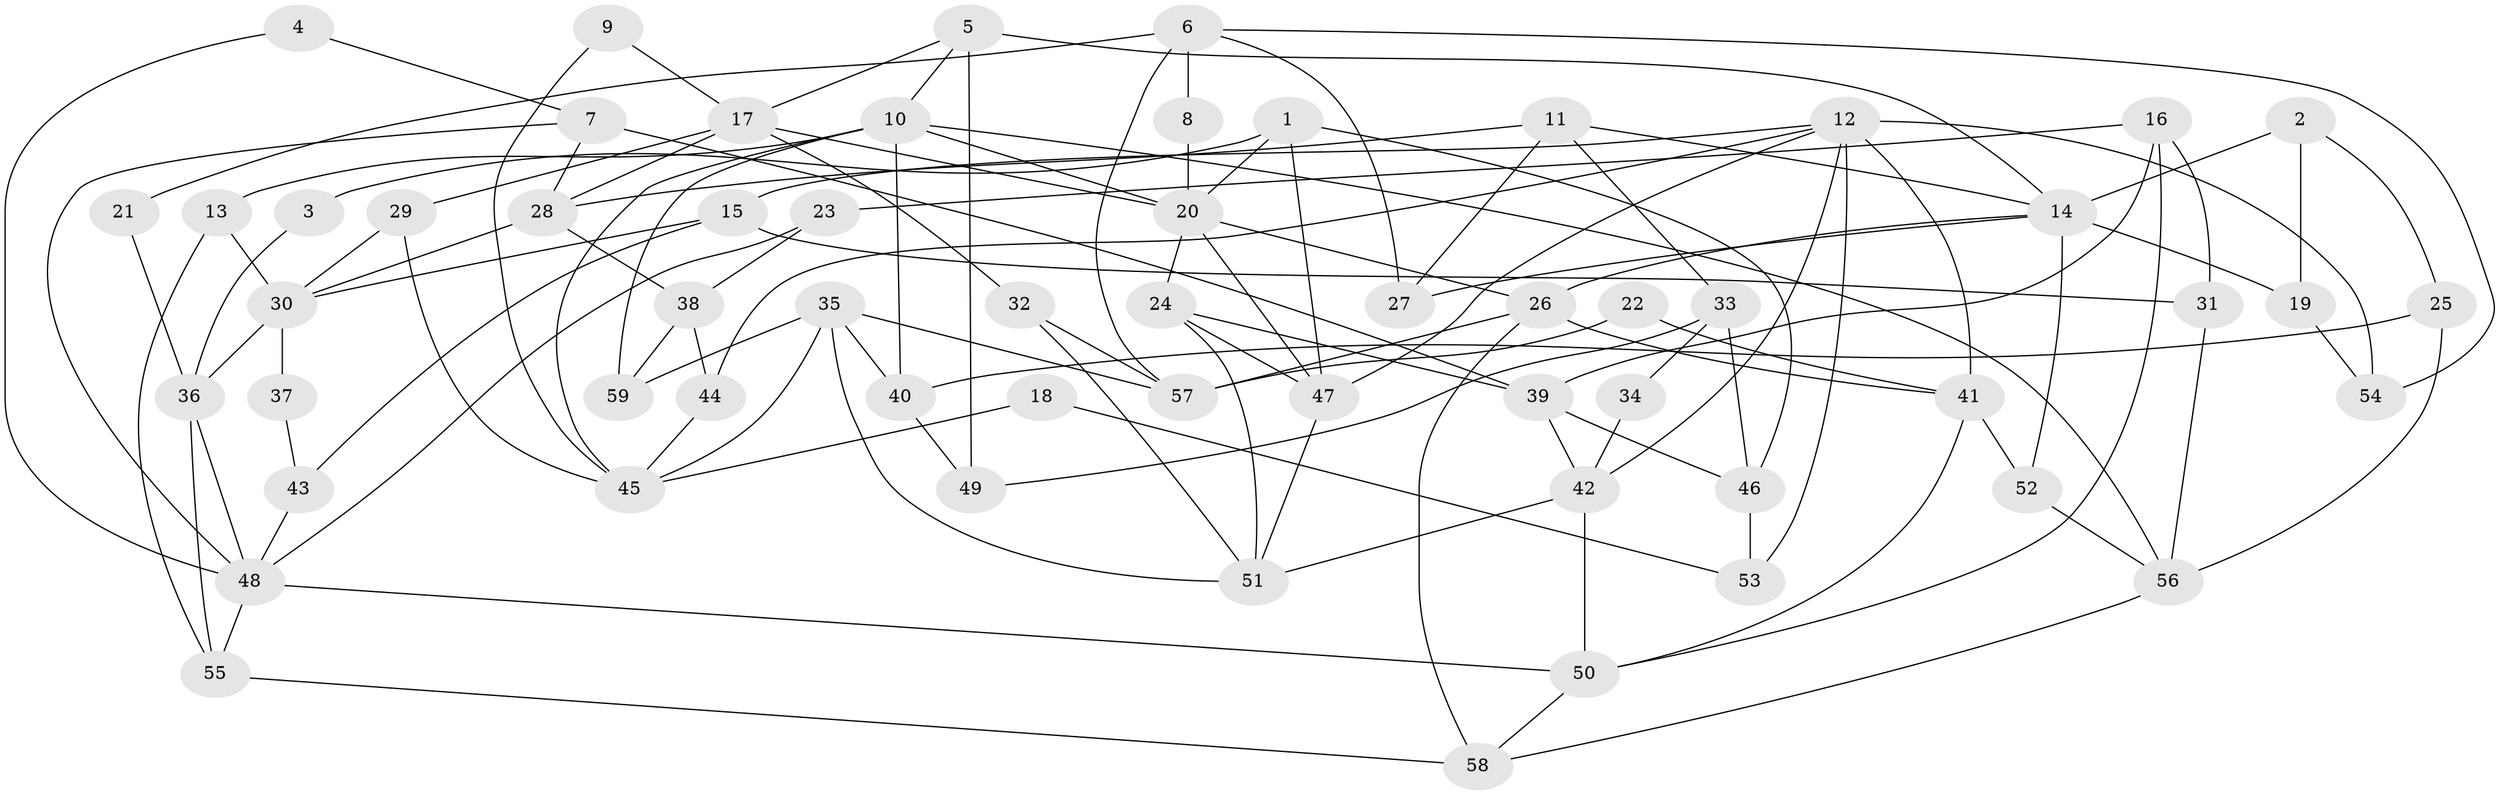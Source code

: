// coarse degree distribution, {4: 0.14285714285714285, 3: 0.2571428571428571, 5: 0.22857142857142856, 2: 0.05714285714285714, 11: 0.02857142857142857, 7: 0.2, 8: 0.05714285714285714, 9: 0.02857142857142857}
// Generated by graph-tools (version 1.1) at 2025/52/02/27/25 19:52:05]
// undirected, 59 vertices, 118 edges
graph export_dot {
graph [start="1"]
  node [color=gray90,style=filled];
  1;
  2;
  3;
  4;
  5;
  6;
  7;
  8;
  9;
  10;
  11;
  12;
  13;
  14;
  15;
  16;
  17;
  18;
  19;
  20;
  21;
  22;
  23;
  24;
  25;
  26;
  27;
  28;
  29;
  30;
  31;
  32;
  33;
  34;
  35;
  36;
  37;
  38;
  39;
  40;
  41;
  42;
  43;
  44;
  45;
  46;
  47;
  48;
  49;
  50;
  51;
  52;
  53;
  54;
  55;
  56;
  57;
  58;
  59;
  1 -- 20;
  1 -- 46;
  1 -- 3;
  1 -- 47;
  2 -- 19;
  2 -- 14;
  2 -- 25;
  3 -- 36;
  4 -- 7;
  4 -- 48;
  5 -- 17;
  5 -- 10;
  5 -- 14;
  5 -- 49;
  6 -- 57;
  6 -- 27;
  6 -- 8;
  6 -- 21;
  6 -- 54;
  7 -- 48;
  7 -- 39;
  7 -- 28;
  8 -- 20;
  9 -- 17;
  9 -- 45;
  10 -- 45;
  10 -- 20;
  10 -- 13;
  10 -- 40;
  10 -- 56;
  10 -- 59;
  11 -- 28;
  11 -- 14;
  11 -- 27;
  11 -- 33;
  12 -- 42;
  12 -- 47;
  12 -- 15;
  12 -- 41;
  12 -- 44;
  12 -- 53;
  12 -- 54;
  13 -- 55;
  13 -- 30;
  14 -- 26;
  14 -- 19;
  14 -- 27;
  14 -- 52;
  15 -- 30;
  15 -- 31;
  15 -- 43;
  16 -- 31;
  16 -- 50;
  16 -- 23;
  16 -- 39;
  17 -- 28;
  17 -- 20;
  17 -- 29;
  17 -- 32;
  18 -- 53;
  18 -- 45;
  19 -- 54;
  20 -- 47;
  20 -- 24;
  20 -- 26;
  21 -- 36;
  22 -- 41;
  22 -- 57;
  23 -- 38;
  23 -- 48;
  24 -- 39;
  24 -- 47;
  24 -- 51;
  25 -- 56;
  25 -- 40;
  26 -- 41;
  26 -- 57;
  26 -- 58;
  28 -- 38;
  28 -- 30;
  29 -- 30;
  29 -- 45;
  30 -- 36;
  30 -- 37;
  31 -- 56;
  32 -- 57;
  32 -- 51;
  33 -- 49;
  33 -- 34;
  33 -- 46;
  34 -- 42;
  35 -- 51;
  35 -- 40;
  35 -- 45;
  35 -- 57;
  35 -- 59;
  36 -- 55;
  36 -- 48;
  37 -- 43;
  38 -- 44;
  38 -- 59;
  39 -- 42;
  39 -- 46;
  40 -- 49;
  41 -- 52;
  41 -- 50;
  42 -- 50;
  42 -- 51;
  43 -- 48;
  44 -- 45;
  46 -- 53;
  47 -- 51;
  48 -- 50;
  48 -- 55;
  50 -- 58;
  52 -- 56;
  55 -- 58;
  56 -- 58;
}
